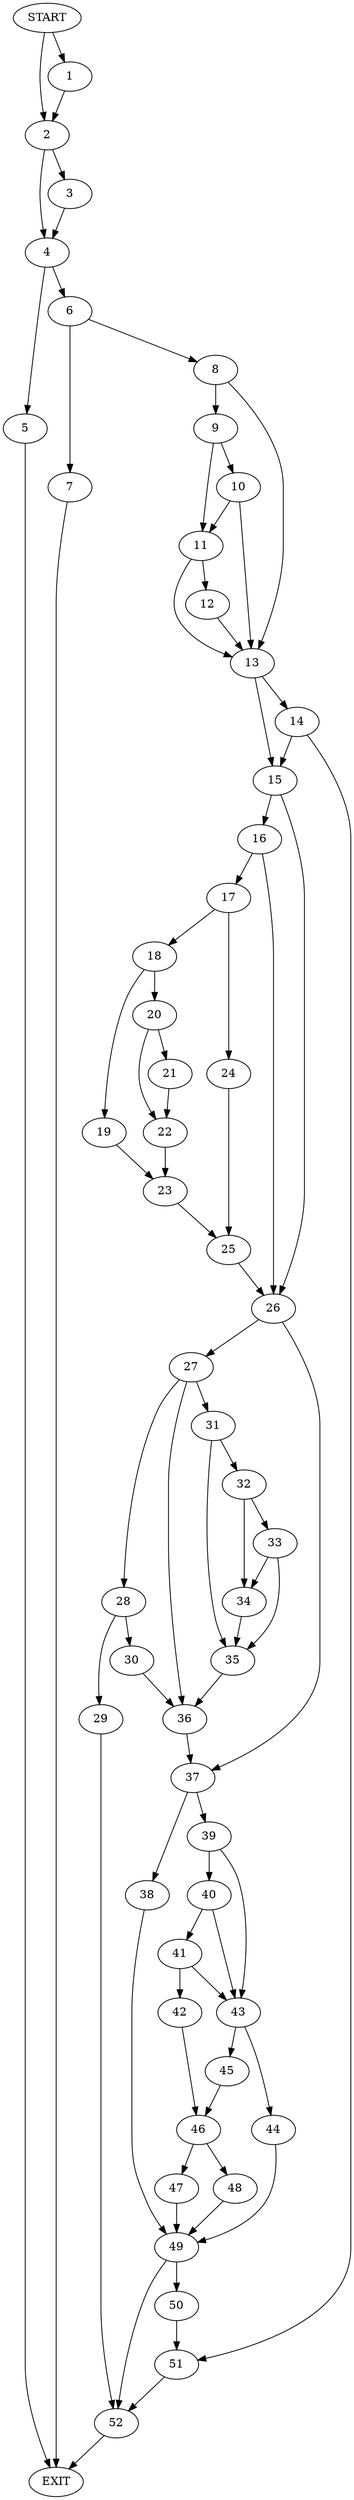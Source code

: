 digraph { 
0 [label="START"];
1;
2;
3;
4;
5;
6;
7;
8;
9;
10;
11;
12;
13;
14;
15;
16;
17;
18;
19;
20;
21;
22;
23;
24;
25;
26;
27;
28;
29;
30;
31;
32;
33;
34;
35;
36;
37;
38;
39;
40;
41;
42;
43;
44;
45;
46;
47;
48;
49;
50;
51;
52;
53[label="EXIT"];
0 -> 1;
0 -> 2;
1 -> 2;
2 -> 3;
2 -> 4;
3 -> 4;
4 -> 5;
4 -> 6;
5 -> 53;
6 -> 7;
6 -> 8;
7 -> 53;
8 -> 13;
8 -> 9;
9 -> 11;
9 -> 10;
10 -> 11;
10 -> 13;
11 -> 12;
11 -> 13;
12 -> 13;
13 -> 15;
13 -> 14;
14 -> 15;
14 -> 51;
15 -> 16;
15 -> 26;
16 -> 17;
16 -> 26;
17 -> 18;
17 -> 24;
18 -> 19;
18 -> 20;
19 -> 23;
20 -> 21;
20 -> 22;
21 -> 22;
22 -> 23;
23 -> 25;
24 -> 25;
25 -> 26;
26 -> 27;
26 -> 37;
27 -> 36;
27 -> 28;
27:s2 -> 31;
28 -> 29;
28 -> 30;
29 -> 52;
30 -> 36;
31 -> 35;
31 -> 32;
32 -> 33;
32 -> 34;
33 -> 35;
33 -> 34;
34 -> 35;
35 -> 36;
36 -> 37;
37 -> 38;
37 -> 39;
38 -> 49;
39 -> 40;
39 -> 43;
40 -> 41;
40 -> 43;
41 -> 43;
41 -> 42;
42 -> 46;
43 -> 44;
43 -> 45;
44 -> 49;
45 -> 46;
46 -> 48;
46 -> 47;
47 -> 49;
48 -> 49;
49 -> 52;
49 -> 50;
50 -> 51;
51 -> 52;
52 -> 53;
}
